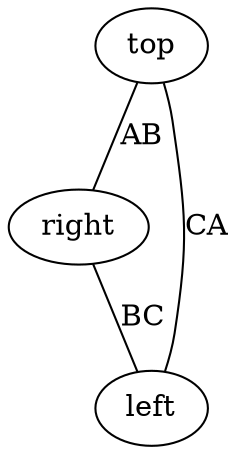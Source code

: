 graph G {
0[label=top];
1[label=right];
2[label=left];
0--1 [label=AB];
1--2 [label=BC];
2--0 [label=CA];
}
